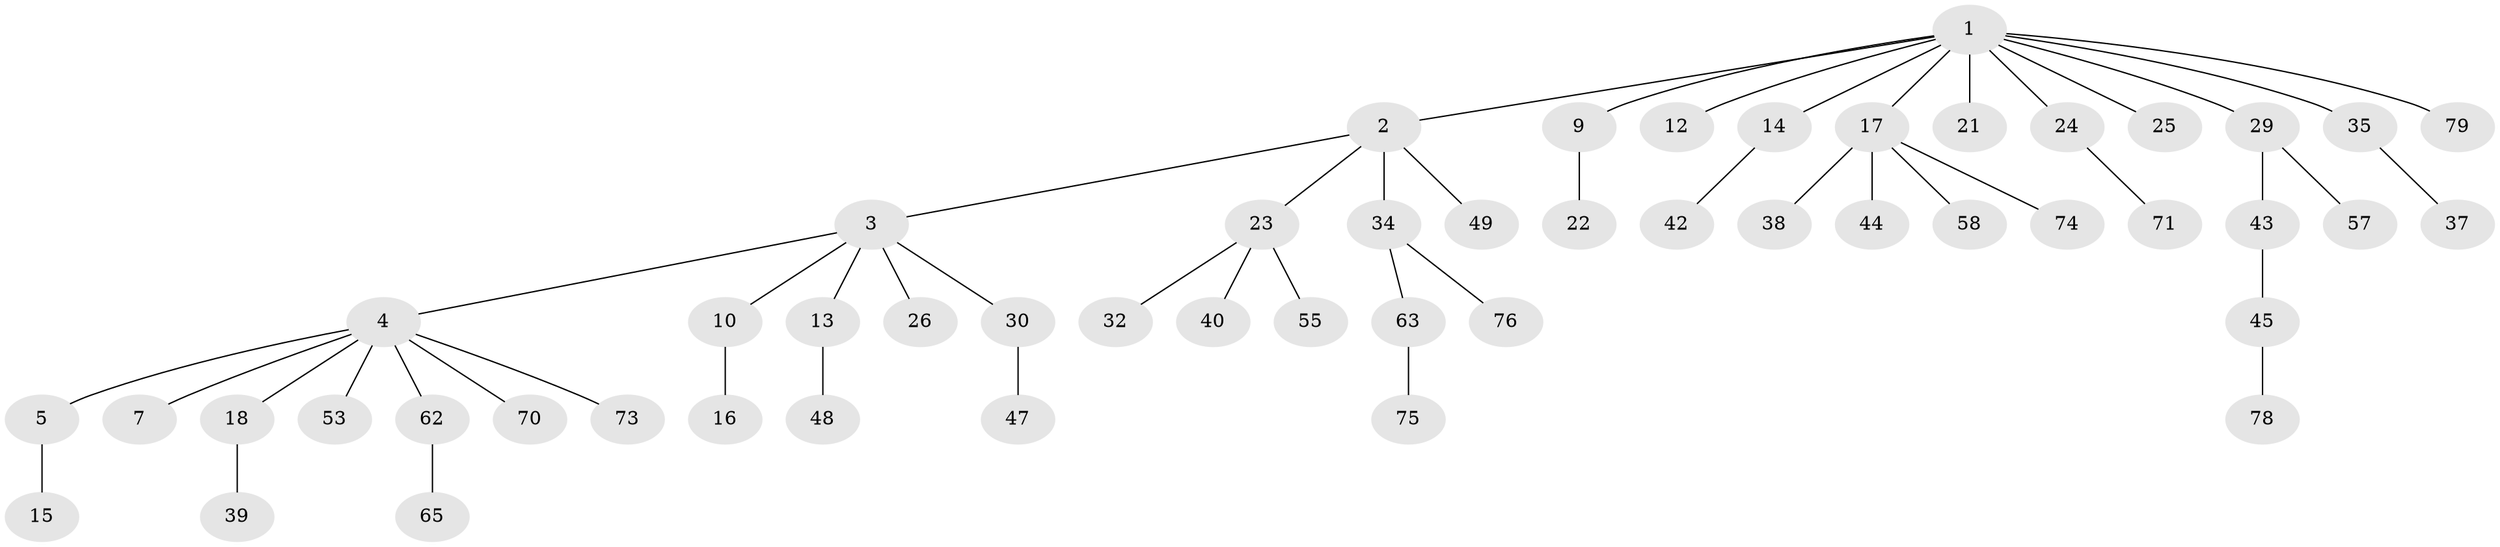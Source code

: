 // original degree distribution, {6: 0.024691358024691357, 5: 0.024691358024691357, 3: 0.16049382716049382, 4: 0.024691358024691357, 2: 0.2839506172839506, 7: 0.012345679012345678, 1: 0.4691358024691358}
// Generated by graph-tools (version 1.1) at 2025/42/03/06/25 10:42:05]
// undirected, 52 vertices, 51 edges
graph export_dot {
graph [start="1"]
  node [color=gray90,style=filled];
  1 [super="+8"];
  2 [super="+41"];
  3 [super="+19"];
  4 [super="+6"];
  5 [super="+64"];
  7 [super="+68"];
  9 [super="+11"];
  10 [super="+31"];
  12;
  13 [super="+56"];
  14 [super="+60"];
  15 [super="+50"];
  16 [super="+20"];
  17 [super="+28"];
  18;
  21 [super="+46"];
  22 [super="+59"];
  23 [super="+27"];
  24;
  25;
  26 [super="+61"];
  29 [super="+36"];
  30 [super="+51"];
  32 [super="+33"];
  34;
  35;
  37;
  38;
  39;
  40;
  42;
  43;
  44 [super="+52"];
  45 [super="+54"];
  47;
  48 [super="+66"];
  49;
  53;
  55;
  57;
  58 [super="+67"];
  62 [super="+69"];
  63 [super="+72"];
  65;
  70;
  71;
  73;
  74 [super="+80"];
  75;
  76 [super="+77"];
  78;
  79 [super="+81"];
  1 -- 2;
  1 -- 14;
  1 -- 17;
  1 -- 21;
  1 -- 79;
  1 -- 35;
  1 -- 24;
  1 -- 9;
  1 -- 12;
  1 -- 29;
  1 -- 25;
  2 -- 3;
  2 -- 23;
  2 -- 34;
  2 -- 49;
  3 -- 4;
  3 -- 10;
  3 -- 13;
  3 -- 26;
  3 -- 30;
  4 -- 5;
  4 -- 7;
  4 -- 53;
  4 -- 70;
  4 -- 73;
  4 -- 18;
  4 -- 62;
  5 -- 15;
  9 -- 22;
  10 -- 16;
  13 -- 48;
  14 -- 42;
  17 -- 44;
  17 -- 58;
  17 -- 74;
  17 -- 38;
  18 -- 39;
  23 -- 55;
  23 -- 32;
  23 -- 40;
  24 -- 71;
  29 -- 57;
  29 -- 43;
  30 -- 47;
  34 -- 63;
  34 -- 76;
  35 -- 37;
  43 -- 45;
  45 -- 78;
  62 -- 65;
  63 -- 75;
}
